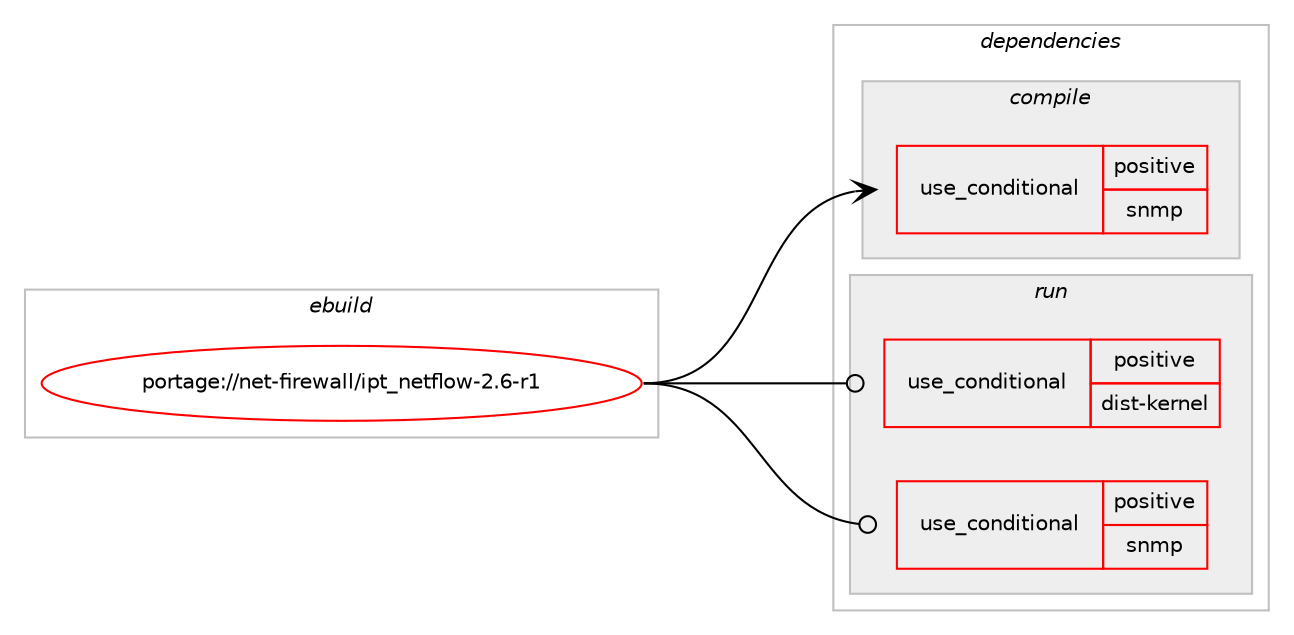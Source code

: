digraph prolog {

# *************
# Graph options
# *************

newrank=true;
concentrate=true;
compound=true;
graph [rankdir=LR,fontname=Helvetica,fontsize=10,ranksep=1.5];#, ranksep=2.5, nodesep=0.2];
edge  [arrowhead=vee];
node  [fontname=Helvetica,fontsize=10];

# **********
# The ebuild
# **********

subgraph cluster_leftcol {
color=gray;
rank=same;
label=<<i>ebuild</i>>;
id [label="portage://net-firewall/ipt_netflow-2.6-r1", color=red, width=4, href="../net-firewall/ipt_netflow-2.6-r1.svg"];
}

# ****************
# The dependencies
# ****************

subgraph cluster_midcol {
color=gray;
label=<<i>dependencies</i>>;
subgraph cluster_compile {
fillcolor="#eeeeee";
style=filled;
label=<<i>compile</i>>;
subgraph cond87656 {
dependency177364 [label=<<TABLE BORDER="0" CELLBORDER="1" CELLSPACING="0" CELLPADDING="4"><TR><TD ROWSPAN="3" CELLPADDING="10">use_conditional</TD></TR><TR><TD>positive</TD></TR><TR><TD>snmp</TD></TR></TABLE>>, shape=none, color=red];
# *** BEGIN UNKNOWN DEPENDENCY TYPE (TODO) ***
# dependency177364 -> package_dependency(portage://net-firewall/ipt_netflow-2.6-r1,install,no,net-analyzer,net-snmp,none,[,,],[],[])
# *** END UNKNOWN DEPENDENCY TYPE (TODO) ***

}
id:e -> dependency177364:w [weight=20,style="solid",arrowhead="vee"];
# *** BEGIN UNKNOWN DEPENDENCY TYPE (TODO) ***
# id -> package_dependency(portage://net-firewall/ipt_netflow-2.6-r1,install,no,net-firewall,iptables,none,[,,],[slot(0),equal],[])
# *** END UNKNOWN DEPENDENCY TYPE (TODO) ***

# *** BEGIN UNKNOWN DEPENDENCY TYPE (TODO) ***
# id -> package_dependency(portage://net-firewall/ipt_netflow-2.6-r1,install,no,virtual,linux-sources,none,[,,],[],[])
# *** END UNKNOWN DEPENDENCY TYPE (TODO) ***

}
subgraph cluster_compileandrun {
fillcolor="#eeeeee";
style=filled;
label=<<i>compile and run</i>>;
}
subgraph cluster_run {
fillcolor="#eeeeee";
style=filled;
label=<<i>run</i>>;
subgraph cond87657 {
dependency177365 [label=<<TABLE BORDER="0" CELLBORDER="1" CELLSPACING="0" CELLPADDING="4"><TR><TD ROWSPAN="3" CELLPADDING="10">use_conditional</TD></TR><TR><TD>positive</TD></TR><TR><TD>dist-kernel</TD></TR></TABLE>>, shape=none, color=red];
# *** BEGIN UNKNOWN DEPENDENCY TYPE (TODO) ***
# dependency177365 -> package_dependency(portage://net-firewall/ipt_netflow-2.6-r1,run,no,virtual,dist-kernel,none,[,,],any_same_slot,[])
# *** END UNKNOWN DEPENDENCY TYPE (TODO) ***

}
id:e -> dependency177365:w [weight=20,style="solid",arrowhead="odot"];
subgraph cond87658 {
dependency177366 [label=<<TABLE BORDER="0" CELLBORDER="1" CELLSPACING="0" CELLPADDING="4"><TR><TD ROWSPAN="3" CELLPADDING="10">use_conditional</TD></TR><TR><TD>positive</TD></TR><TR><TD>snmp</TD></TR></TABLE>>, shape=none, color=red];
# *** BEGIN UNKNOWN DEPENDENCY TYPE (TODO) ***
# dependency177366 -> package_dependency(portage://net-firewall/ipt_netflow-2.6-r1,run,no,net-analyzer,net-snmp,none,[,,],[],[])
# *** END UNKNOWN DEPENDENCY TYPE (TODO) ***

}
id:e -> dependency177366:w [weight=20,style="solid",arrowhead="odot"];
# *** BEGIN UNKNOWN DEPENDENCY TYPE (TODO) ***
# id -> package_dependency(portage://net-firewall/ipt_netflow-2.6-r1,run,no,net-firewall,iptables,none,[,,],[slot(0),equal],[])
# *** END UNKNOWN DEPENDENCY TYPE (TODO) ***

# *** BEGIN UNKNOWN DEPENDENCY TYPE (TODO) ***
# id -> package_dependency(portage://net-firewall/ipt_netflow-2.6-r1,run,no,sys-apps,kmod,none,[,,],[],[use(enable(tools),none)])
# *** END UNKNOWN DEPENDENCY TYPE (TODO) ***

}
}

# **************
# The candidates
# **************

subgraph cluster_choices {
rank=same;
color=gray;
label=<<i>candidates</i>>;

}

}
